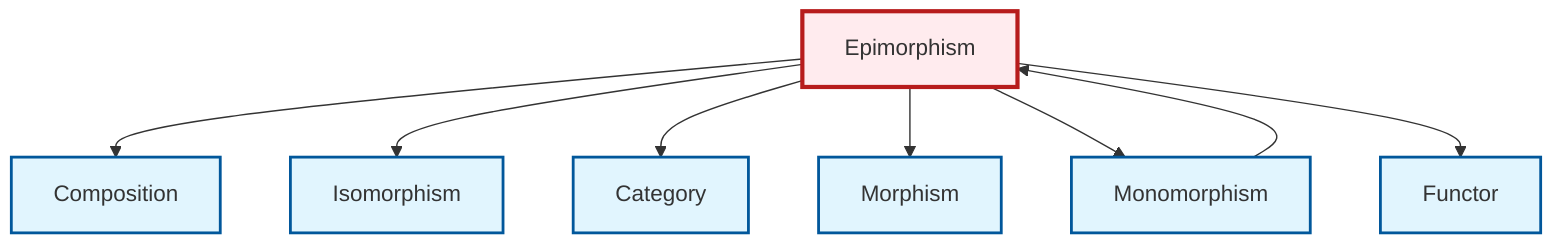 graph TD
    classDef definition fill:#e1f5fe,stroke:#01579b,stroke-width:2px
    classDef theorem fill:#f3e5f5,stroke:#4a148c,stroke-width:2px
    classDef axiom fill:#fff3e0,stroke:#e65100,stroke-width:2px
    classDef example fill:#e8f5e9,stroke:#1b5e20,stroke-width:2px
    classDef current fill:#ffebee,stroke:#b71c1c,stroke-width:3px
    def-isomorphism["Isomorphism"]:::definition
    def-functor["Functor"]:::definition
    def-epimorphism["Epimorphism"]:::definition
    def-composition["Composition"]:::definition
    def-monomorphism["Monomorphism"]:::definition
    def-morphism["Morphism"]:::definition
    def-category["Category"]:::definition
    def-epimorphism --> def-composition
    def-monomorphism --> def-epimorphism
    def-epimorphism --> def-isomorphism
    def-epimorphism --> def-category
    def-epimorphism --> def-morphism
    def-epimorphism --> def-monomorphism
    def-epimorphism --> def-functor
    class def-epimorphism current